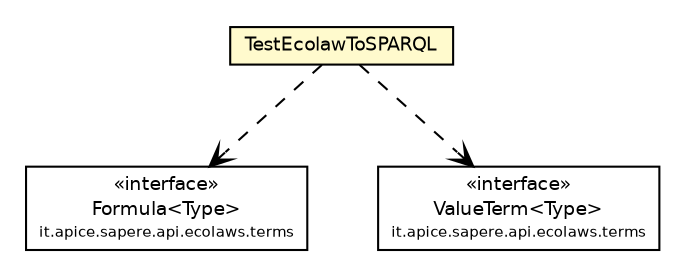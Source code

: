 #!/usr/local/bin/dot
#
# Class diagram 
# Generated by UmlGraph version 4.4 (http://www.spinellis.gr/sw/umlgraph)
#

digraph G {
	edge [fontname="Helvetica",fontsize=10,labelfontname="Helvetica",labelfontsize=10];
	node [fontname="Helvetica",fontsize=10,shape=plaintext];
	// it.apice.sapere.api.ecolaws.TestEcolawToSPARQL
	c928 [label=<<table border="0" cellborder="1" cellspacing="0" cellpadding="2" port="p" bgcolor="lemonChiffon" href="./TestEcolawToSPARQL.html">
		<tr><td><table border="0" cellspacing="0" cellpadding="1">
			<tr><td> TestEcolawToSPARQL </td></tr>
		</table></td></tr>
		</table>>, fontname="Helvetica", fontcolor="black", fontsize=9.0];
	// it.apice.sapere.api.ecolaws.TestEcolawToSPARQL DEPEND it.apice.sapere.api.ecolaws.terms.Formula<Type>
	c928:p -> c930:p [taillabel="", label="", headlabel="", fontname="Helvetica", fontcolor="black", fontsize=10.0, color="black", arrowhead=open, style=dashed];
	// it.apice.sapere.api.ecolaws.TestEcolawToSPARQL DEPEND it.apice.sapere.api.ecolaws.terms.ValueTerm<Type>
	c928:p -> c931:p [taillabel="", label="", headlabel="", fontname="Helvetica", fontcolor="black", fontsize=10.0, color="black", arrowhead=open, style=dashed];
	// it.apice.sapere.api.ecolaws.terms.ValueTerm<Type>
	c931 [label=<<table border="0" cellborder="1" cellspacing="0" cellpadding="2" port="p" href="http://java.sun.com/j2se/1.4.2/docs/api/it/apice/sapere/api/ecolaws/terms/ValueTerm.html">
		<tr><td><table border="0" cellspacing="0" cellpadding="1">
			<tr><td> &laquo;interface&raquo; </td></tr>
			<tr><td> ValueTerm&lt;Type&gt; </td></tr>
			<tr><td><font point-size="7.0"> it.apice.sapere.api.ecolaws.terms </font></td></tr>
		</table></td></tr>
		</table>>, fontname="Helvetica", fontcolor="black", fontsize=9.0];
	// it.apice.sapere.api.ecolaws.terms.Formula<Type>
	c930 [label=<<table border="0" cellborder="1" cellspacing="0" cellpadding="2" port="p" href="http://java.sun.com/j2se/1.4.2/docs/api/it/apice/sapere/api/ecolaws/terms/Formula.html">
		<tr><td><table border="0" cellspacing="0" cellpadding="1">
			<tr><td> &laquo;interface&raquo; </td></tr>
			<tr><td> Formula&lt;Type&gt; </td></tr>
			<tr><td><font point-size="7.0"> it.apice.sapere.api.ecolaws.terms </font></td></tr>
		</table></td></tr>
		</table>>, fontname="Helvetica", fontcolor="black", fontsize=9.0];
}


